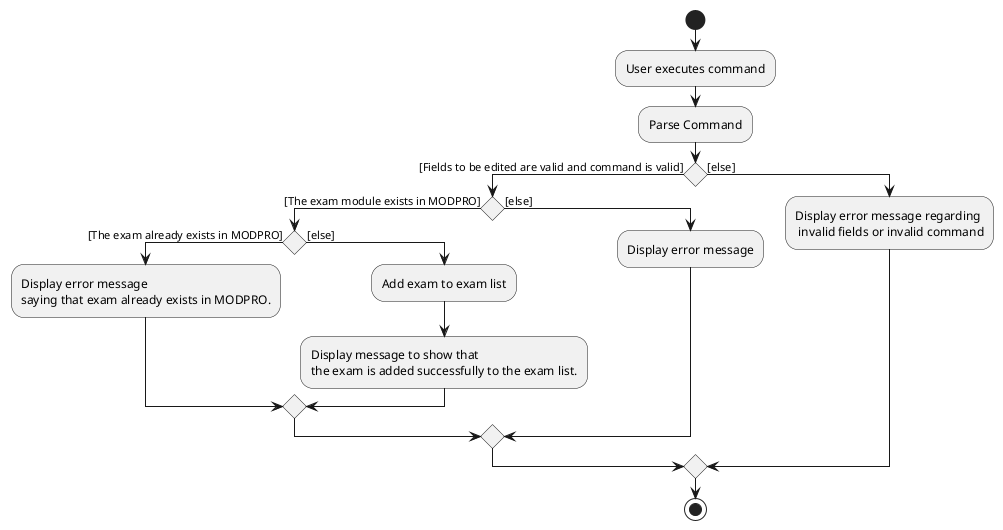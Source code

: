@startuml
start
:User executes command;
:Parse Command;
if () then ([Fields to be edited are valid and command is valid])
  if () then([The exam module exists in MODPRO])

          if() then([The exam already exists in MODPRO])
          :Display error message
          saying that exam already exists in MODPRO.;
          else([else])
          :Add exam to exam list;
          :Display message to show that
          the exam is added successfully to the exam list.;
      endif
  else([else])
     :Display error message;
  endif
else ([else])
  :Display error message regarding
   invalid fields or invalid command;

endif

stop

@enduml